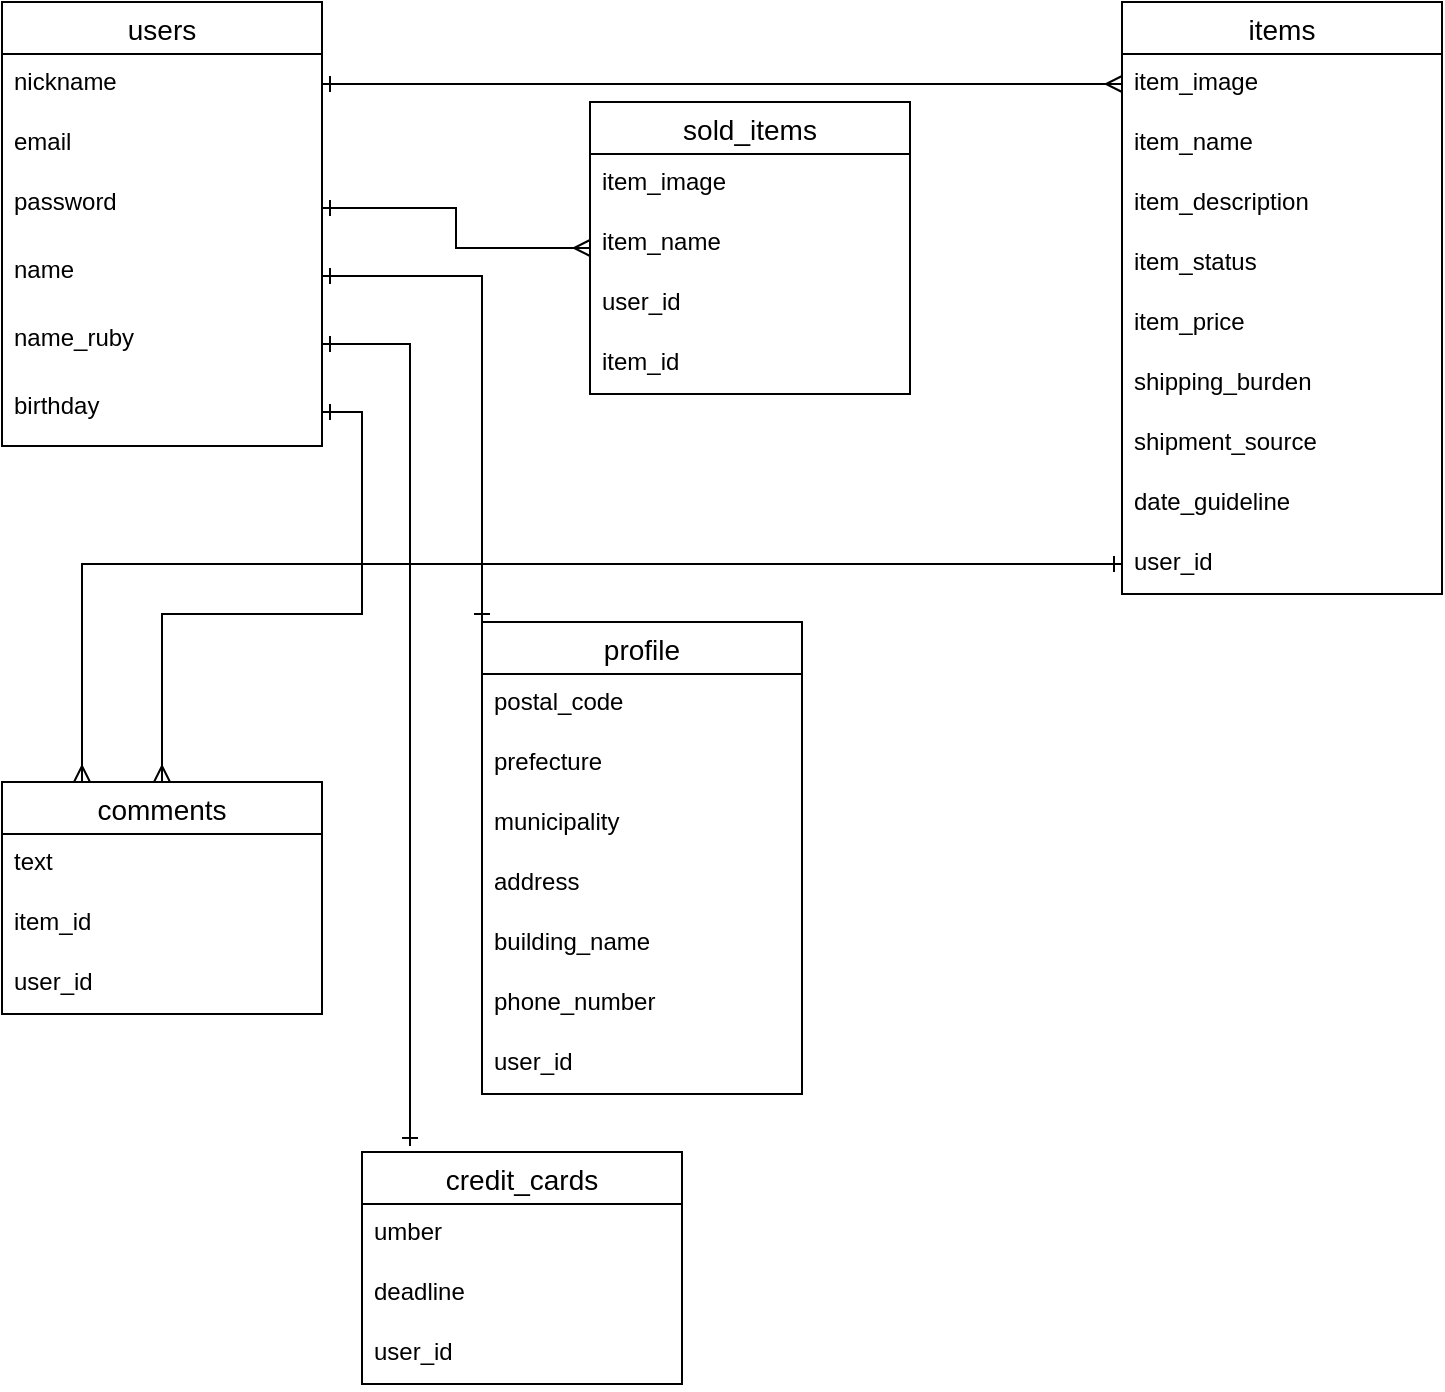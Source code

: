 <mxfile>
    <diagram id="AmzX4LEiLa-B7coYL0t0" name="ページ1">
        <mxGraphModel dx="968" dy="830" grid="1" gridSize="10" guides="1" tooltips="1" connect="1" arrows="1" fold="1" page="1" pageScale="1" pageWidth="827" pageHeight="1169" math="0" shadow="0">
            <root>
                <mxCell id="0"/>
                <mxCell id="1" parent="0"/>
                <mxCell id="KNdgHuzKxXJdAmyG9UMp-1" value="users" style="swimlane;fontStyle=0;childLayout=stackLayout;horizontal=1;startSize=26;horizontalStack=0;resizeParent=1;resizeParentMax=0;resizeLast=0;collapsible=1;marginBottom=0;align=center;fontSize=14;" vertex="1" parent="1">
                    <mxGeometry x="40" y="10" width="160" height="222" as="geometry"/>
                </mxCell>
                <mxCell id="KNdgHuzKxXJdAmyG9UMp-2" value="nickname" style="text;strokeColor=none;fillColor=none;spacingLeft=4;spacingRight=4;overflow=hidden;rotatable=0;points=[[0,0.5],[1,0.5]];portConstraint=eastwest;fontSize=12;" vertex="1" parent="KNdgHuzKxXJdAmyG9UMp-1">
                    <mxGeometry y="26" width="160" height="30" as="geometry"/>
                </mxCell>
                <mxCell id="KNdgHuzKxXJdAmyG9UMp-3" value="email" style="text;strokeColor=none;fillColor=none;spacingLeft=4;spacingRight=4;overflow=hidden;rotatable=0;points=[[0,0.5],[1,0.5]];portConstraint=eastwest;fontSize=12;" vertex="1" parent="KNdgHuzKxXJdAmyG9UMp-1">
                    <mxGeometry y="56" width="160" height="30" as="geometry"/>
                </mxCell>
                <mxCell id="KNdgHuzKxXJdAmyG9UMp-5" value="password&#10;" style="text;strokeColor=none;fillColor=none;spacingLeft=4;spacingRight=4;overflow=hidden;rotatable=0;points=[[0,0.5],[1,0.5]];portConstraint=eastwest;fontSize=12;" vertex="1" parent="KNdgHuzKxXJdAmyG9UMp-1">
                    <mxGeometry y="86" width="160" height="34" as="geometry"/>
                </mxCell>
                <mxCell id="KNdgHuzKxXJdAmyG9UMp-4" value="name" style="text;strokeColor=none;fillColor=none;spacingLeft=4;spacingRight=4;overflow=hidden;rotatable=0;points=[[0,0.5],[1,0.5]];portConstraint=eastwest;fontSize=12;" vertex="1" parent="KNdgHuzKxXJdAmyG9UMp-1">
                    <mxGeometry y="120" width="160" height="34" as="geometry"/>
                </mxCell>
                <mxCell id="KNdgHuzKxXJdAmyG9UMp-6" value="name_ruby" style="text;strokeColor=none;fillColor=none;spacingLeft=4;spacingRight=4;overflow=hidden;rotatable=0;points=[[0,0.5],[1,0.5]];portConstraint=eastwest;fontSize=12;" vertex="1" parent="KNdgHuzKxXJdAmyG9UMp-1">
                    <mxGeometry y="154" width="160" height="34" as="geometry"/>
                </mxCell>
                <mxCell id="KNdgHuzKxXJdAmyG9UMp-7" value="birthday" style="text;strokeColor=none;fillColor=none;spacingLeft=4;spacingRight=4;overflow=hidden;rotatable=0;points=[[0,0.5],[1,0.5]];portConstraint=eastwest;fontSize=12;" vertex="1" parent="KNdgHuzKxXJdAmyG9UMp-1">
                    <mxGeometry y="188" width="160" height="34" as="geometry"/>
                </mxCell>
                <mxCell id="KNdgHuzKxXJdAmyG9UMp-9" style="edgeStyle=orthogonalEdgeStyle;rounded=0;orthogonalLoop=1;jettySize=auto;html=1;exitX=1;exitY=0.5;exitDx=0;exitDy=0;" edge="1" parent="KNdgHuzKxXJdAmyG9UMp-1" source="KNdgHuzKxXJdAmyG9UMp-5" target="KNdgHuzKxXJdAmyG9UMp-5">
                    <mxGeometry relative="1" as="geometry"/>
                </mxCell>
                <mxCell id="KNdgHuzKxXJdAmyG9UMp-10" value="items" style="swimlane;fontStyle=0;childLayout=stackLayout;horizontal=1;startSize=26;horizontalStack=0;resizeParent=1;resizeParentMax=0;resizeLast=0;collapsible=1;marginBottom=0;align=center;fontSize=14;" vertex="1" parent="1">
                    <mxGeometry x="600" y="10" width="160" height="296" as="geometry"/>
                </mxCell>
                <mxCell id="KNdgHuzKxXJdAmyG9UMp-11" value="item_image" style="text;strokeColor=none;fillColor=none;spacingLeft=4;spacingRight=4;overflow=hidden;rotatable=0;points=[[0,0.5],[1,0.5]];portConstraint=eastwest;fontSize=12;" vertex="1" parent="KNdgHuzKxXJdAmyG9UMp-10">
                    <mxGeometry y="26" width="160" height="30" as="geometry"/>
                </mxCell>
                <mxCell id="KNdgHuzKxXJdAmyG9UMp-12" value="item_name" style="text;strokeColor=none;fillColor=none;spacingLeft=4;spacingRight=4;overflow=hidden;rotatable=0;points=[[0,0.5],[1,0.5]];portConstraint=eastwest;fontSize=12;" vertex="1" parent="KNdgHuzKxXJdAmyG9UMp-10">
                    <mxGeometry y="56" width="160" height="30" as="geometry"/>
                </mxCell>
                <mxCell id="KNdgHuzKxXJdAmyG9UMp-16" value="item_description" style="text;strokeColor=none;fillColor=none;spacingLeft=4;spacingRight=4;overflow=hidden;rotatable=0;points=[[0,0.5],[1,0.5]];portConstraint=eastwest;fontSize=12;" vertex="1" parent="KNdgHuzKxXJdAmyG9UMp-10">
                    <mxGeometry y="86" width="160" height="30" as="geometry"/>
                </mxCell>
                <mxCell id="KNdgHuzKxXJdAmyG9UMp-15" value="item_status" style="text;strokeColor=none;fillColor=none;spacingLeft=4;spacingRight=4;overflow=hidden;rotatable=0;points=[[0,0.5],[1,0.5]];portConstraint=eastwest;fontSize=12;" vertex="1" parent="KNdgHuzKxXJdAmyG9UMp-10">
                    <mxGeometry y="116" width="160" height="30" as="geometry"/>
                </mxCell>
                <mxCell id="KNdgHuzKxXJdAmyG9UMp-14" value="item_price" style="text;strokeColor=none;fillColor=none;spacingLeft=4;spacingRight=4;overflow=hidden;rotatable=0;points=[[0,0.5],[1,0.5]];portConstraint=eastwest;fontSize=12;" vertex="1" parent="KNdgHuzKxXJdAmyG9UMp-10">
                    <mxGeometry y="146" width="160" height="30" as="geometry"/>
                </mxCell>
                <mxCell id="KNdgHuzKxXJdAmyG9UMp-17" value="shipping_burden" style="text;strokeColor=none;fillColor=none;spacingLeft=4;spacingRight=4;overflow=hidden;rotatable=0;points=[[0,0.5],[1,0.5]];portConstraint=eastwest;fontSize=12;" vertex="1" parent="KNdgHuzKxXJdAmyG9UMp-10">
                    <mxGeometry y="176" width="160" height="30" as="geometry"/>
                </mxCell>
                <mxCell id="KNdgHuzKxXJdAmyG9UMp-19" value="shipment_source" style="text;strokeColor=none;fillColor=none;spacingLeft=4;spacingRight=4;overflow=hidden;rotatable=0;points=[[0,0.5],[1,0.5]];portConstraint=eastwest;fontSize=12;" vertex="1" parent="KNdgHuzKxXJdAmyG9UMp-10">
                    <mxGeometry y="206" width="160" height="30" as="geometry"/>
                </mxCell>
                <mxCell id="KNdgHuzKxXJdAmyG9UMp-20" value="date_guideline" style="text;strokeColor=none;fillColor=none;spacingLeft=4;spacingRight=4;overflow=hidden;rotatable=0;points=[[0,0.5],[1,0.5]];portConstraint=eastwest;fontSize=12;" vertex="1" parent="KNdgHuzKxXJdAmyG9UMp-10">
                    <mxGeometry y="236" width="160" height="30" as="geometry"/>
                </mxCell>
                <mxCell id="KNdgHuzKxXJdAmyG9UMp-13" value="user_id" style="text;strokeColor=none;fillColor=none;spacingLeft=4;spacingRight=4;overflow=hidden;rotatable=0;points=[[0,0.5],[1,0.5]];portConstraint=eastwest;fontSize=12;" vertex="1" parent="KNdgHuzKxXJdAmyG9UMp-10">
                    <mxGeometry y="266" width="160" height="30" as="geometry"/>
                </mxCell>
                <mxCell id="KNdgHuzKxXJdAmyG9UMp-21" value="comments" style="swimlane;fontStyle=0;childLayout=stackLayout;horizontal=1;startSize=26;horizontalStack=0;resizeParent=1;resizeParentMax=0;resizeLast=0;collapsible=1;marginBottom=0;align=center;fontSize=14;" vertex="1" parent="1">
                    <mxGeometry x="40" y="400" width="160" height="116" as="geometry"/>
                </mxCell>
                <mxCell id="KNdgHuzKxXJdAmyG9UMp-22" value="text" style="text;strokeColor=none;fillColor=none;spacingLeft=4;spacingRight=4;overflow=hidden;rotatable=0;points=[[0,0.5],[1,0.5]];portConstraint=eastwest;fontSize=12;" vertex="1" parent="KNdgHuzKxXJdAmyG9UMp-21">
                    <mxGeometry y="26" width="160" height="30" as="geometry"/>
                </mxCell>
                <mxCell id="KNdgHuzKxXJdAmyG9UMp-23" value="item_id" style="text;strokeColor=none;fillColor=none;spacingLeft=4;spacingRight=4;overflow=hidden;rotatable=0;points=[[0,0.5],[1,0.5]];portConstraint=eastwest;fontSize=12;" vertex="1" parent="KNdgHuzKxXJdAmyG9UMp-21">
                    <mxGeometry y="56" width="160" height="30" as="geometry"/>
                </mxCell>
                <mxCell id="KNdgHuzKxXJdAmyG9UMp-24" value="user_id" style="text;strokeColor=none;fillColor=none;spacingLeft=4;spacingRight=4;overflow=hidden;rotatable=0;points=[[0,0.5],[1,0.5]];portConstraint=eastwest;fontSize=12;" vertex="1" parent="KNdgHuzKxXJdAmyG9UMp-21">
                    <mxGeometry y="86" width="160" height="30" as="geometry"/>
                </mxCell>
                <mxCell id="KNdgHuzKxXJdAmyG9UMp-25" value="profile" style="swimlane;fontStyle=0;childLayout=stackLayout;horizontal=1;startSize=26;horizontalStack=0;resizeParent=1;resizeParentMax=0;resizeLast=0;collapsible=1;marginBottom=0;align=center;fontSize=14;" vertex="1" parent="1">
                    <mxGeometry x="280" y="320" width="160" height="236" as="geometry"/>
                </mxCell>
                <mxCell id="KNdgHuzKxXJdAmyG9UMp-26" value="postal_code" style="text;strokeColor=none;fillColor=none;spacingLeft=4;spacingRight=4;overflow=hidden;rotatable=0;points=[[0,0.5],[1,0.5]];portConstraint=eastwest;fontSize=12;" vertex="1" parent="KNdgHuzKxXJdAmyG9UMp-25">
                    <mxGeometry y="26" width="160" height="30" as="geometry"/>
                </mxCell>
                <mxCell id="KNdgHuzKxXJdAmyG9UMp-27" value="prefecture" style="text;strokeColor=none;fillColor=none;spacingLeft=4;spacingRight=4;overflow=hidden;rotatable=0;points=[[0,0.5],[1,0.5]];portConstraint=eastwest;fontSize=12;" vertex="1" parent="KNdgHuzKxXJdAmyG9UMp-25">
                    <mxGeometry y="56" width="160" height="30" as="geometry"/>
                </mxCell>
                <mxCell id="KNdgHuzKxXJdAmyG9UMp-28" value="municipality" style="text;strokeColor=none;fillColor=none;spacingLeft=4;spacingRight=4;overflow=hidden;rotatable=0;points=[[0,0.5],[1,0.5]];portConstraint=eastwest;fontSize=12;" vertex="1" parent="KNdgHuzKxXJdAmyG9UMp-25">
                    <mxGeometry y="86" width="160" height="30" as="geometry"/>
                </mxCell>
                <mxCell id="KNdgHuzKxXJdAmyG9UMp-33" value="address" style="text;strokeColor=none;fillColor=none;spacingLeft=4;spacingRight=4;overflow=hidden;rotatable=0;points=[[0,0.5],[1,0.5]];portConstraint=eastwest;fontSize=12;" vertex="1" parent="KNdgHuzKxXJdAmyG9UMp-25">
                    <mxGeometry y="116" width="160" height="30" as="geometry"/>
                </mxCell>
                <mxCell id="KNdgHuzKxXJdAmyG9UMp-29" value="building_name" style="text;strokeColor=none;fillColor=none;spacingLeft=4;spacingRight=4;overflow=hidden;rotatable=0;points=[[0,0.5],[1,0.5]];portConstraint=eastwest;fontSize=12;" vertex="1" parent="KNdgHuzKxXJdAmyG9UMp-25">
                    <mxGeometry y="146" width="160" height="30" as="geometry"/>
                </mxCell>
                <mxCell id="KNdgHuzKxXJdAmyG9UMp-32" value="phone_number" style="text;strokeColor=none;fillColor=none;spacingLeft=4;spacingRight=4;overflow=hidden;rotatable=0;points=[[0,0.5],[1,0.5]];portConstraint=eastwest;fontSize=12;" vertex="1" parent="KNdgHuzKxXJdAmyG9UMp-25">
                    <mxGeometry y="176" width="160" height="30" as="geometry"/>
                </mxCell>
                <mxCell id="KNdgHuzKxXJdAmyG9UMp-31" value="user_id" style="text;strokeColor=none;fillColor=none;spacingLeft=4;spacingRight=4;overflow=hidden;rotatable=0;points=[[0,0.5],[1,0.5]];portConstraint=eastwest;fontSize=12;" vertex="1" parent="KNdgHuzKxXJdAmyG9UMp-25">
                    <mxGeometry y="206" width="160" height="30" as="geometry"/>
                </mxCell>
                <mxCell id="KNdgHuzKxXJdAmyG9UMp-38" value="sold_items" style="swimlane;fontStyle=0;childLayout=stackLayout;horizontal=1;startSize=26;horizontalStack=0;resizeParent=1;resizeParentMax=0;resizeLast=0;collapsible=1;marginBottom=0;align=center;fontSize=14;" vertex="1" parent="1">
                    <mxGeometry x="334" y="60" width="160" height="146" as="geometry"/>
                </mxCell>
                <mxCell id="KNdgHuzKxXJdAmyG9UMp-48" value="item_image" style="text;strokeColor=none;fillColor=none;spacingLeft=4;spacingRight=4;overflow=hidden;rotatable=0;points=[[0,0.5],[1,0.5]];portConstraint=eastwest;fontSize=12;" vertex="1" parent="KNdgHuzKxXJdAmyG9UMp-38">
                    <mxGeometry y="26" width="160" height="30" as="geometry"/>
                </mxCell>
                <mxCell id="KNdgHuzKxXJdAmyG9UMp-50" value="item_name" style="text;strokeColor=none;fillColor=none;spacingLeft=4;spacingRight=4;overflow=hidden;rotatable=0;points=[[0,0.5],[1,0.5]];portConstraint=eastwest;fontSize=12;" vertex="1" parent="KNdgHuzKxXJdAmyG9UMp-38">
                    <mxGeometry y="56" width="160" height="30" as="geometry"/>
                </mxCell>
                <mxCell id="KNdgHuzKxXJdAmyG9UMp-49" value="user_id" style="text;strokeColor=none;fillColor=none;spacingLeft=4;spacingRight=4;overflow=hidden;rotatable=0;points=[[0,0.5],[1,0.5]];portConstraint=eastwest;fontSize=12;" vertex="1" parent="KNdgHuzKxXJdAmyG9UMp-38">
                    <mxGeometry y="86" width="160" height="30" as="geometry"/>
                </mxCell>
                <mxCell id="KNdgHuzKxXJdAmyG9UMp-47" value="item_id" style="text;strokeColor=none;fillColor=none;spacingLeft=4;spacingRight=4;overflow=hidden;rotatable=0;points=[[0,0.5],[1,0.5]];portConstraint=eastwest;fontSize=12;" vertex="1" parent="KNdgHuzKxXJdAmyG9UMp-38">
                    <mxGeometry y="116" width="160" height="30" as="geometry"/>
                </mxCell>
                <mxCell id="KNdgHuzKxXJdAmyG9UMp-51" value="credit_cards" style="swimlane;fontStyle=0;childLayout=stackLayout;horizontal=1;startSize=26;horizontalStack=0;resizeParent=1;resizeParentMax=0;resizeLast=0;collapsible=1;marginBottom=0;align=center;fontSize=14;" vertex="1" parent="1">
                    <mxGeometry x="220" y="585" width="160" height="116" as="geometry"/>
                </mxCell>
                <mxCell id="KNdgHuzKxXJdAmyG9UMp-52" value="umber" style="text;strokeColor=none;fillColor=none;spacingLeft=4;spacingRight=4;overflow=hidden;rotatable=0;points=[[0,0.5],[1,0.5]];portConstraint=eastwest;fontSize=12;" vertex="1" parent="KNdgHuzKxXJdAmyG9UMp-51">
                    <mxGeometry y="26" width="160" height="30" as="geometry"/>
                </mxCell>
                <mxCell id="KNdgHuzKxXJdAmyG9UMp-53" value="deadline" style="text;strokeColor=none;fillColor=none;spacingLeft=4;spacingRight=4;overflow=hidden;rotatable=0;points=[[0,0.5],[1,0.5]];portConstraint=eastwest;fontSize=12;" vertex="1" parent="KNdgHuzKxXJdAmyG9UMp-51">
                    <mxGeometry y="56" width="160" height="30" as="geometry"/>
                </mxCell>
                <mxCell id="KNdgHuzKxXJdAmyG9UMp-54" value="user_id" style="text;strokeColor=none;fillColor=none;spacingLeft=4;spacingRight=4;overflow=hidden;rotatable=0;points=[[0,0.5],[1,0.5]];portConstraint=eastwest;fontSize=12;" vertex="1" parent="KNdgHuzKxXJdAmyG9UMp-51">
                    <mxGeometry y="86" width="160" height="30" as="geometry"/>
                </mxCell>
                <mxCell id="KNdgHuzKxXJdAmyG9UMp-57" style="edgeStyle=orthogonalEdgeStyle;rounded=0;orthogonalLoop=1;jettySize=auto;html=1;exitX=1;exitY=0.5;exitDx=0;exitDy=0;entryX=0.5;entryY=0;entryDx=0;entryDy=0;startArrow=ERone;startFill=0;endArrow=ERmany;endFill=0;" edge="1" parent="1" source="KNdgHuzKxXJdAmyG9UMp-7" target="KNdgHuzKxXJdAmyG9UMp-21">
                    <mxGeometry relative="1" as="geometry"/>
                </mxCell>
                <mxCell id="KNdgHuzKxXJdAmyG9UMp-58" style="edgeStyle=orthogonalEdgeStyle;rounded=0;orthogonalLoop=1;jettySize=auto;html=1;exitX=1;exitY=0.5;exitDx=0;exitDy=0;entryX=0;entryY=0.5;entryDx=0;entryDy=0;startArrow=ERone;startFill=0;endArrow=ERmany;endFill=0;" edge="1" parent="1" source="KNdgHuzKxXJdAmyG9UMp-2" target="KNdgHuzKxXJdAmyG9UMp-11">
                    <mxGeometry relative="1" as="geometry"/>
                </mxCell>
                <mxCell id="KNdgHuzKxXJdAmyG9UMp-59" style="edgeStyle=orthogonalEdgeStyle;rounded=0;orthogonalLoop=1;jettySize=auto;html=1;exitX=1;exitY=0.5;exitDx=0;exitDy=0;entryX=0;entryY=0.5;entryDx=0;entryDy=0;startArrow=ERone;startFill=0;endArrow=ERmany;endFill=0;" edge="1" parent="1" source="KNdgHuzKxXJdAmyG9UMp-5" target="KNdgHuzKxXJdAmyG9UMp-38">
                    <mxGeometry relative="1" as="geometry"/>
                </mxCell>
                <mxCell id="KNdgHuzKxXJdAmyG9UMp-61" style="edgeStyle=orthogonalEdgeStyle;rounded=0;orthogonalLoop=1;jettySize=auto;html=1;exitX=1;exitY=0.5;exitDx=0;exitDy=0;entryX=0.15;entryY=-0.026;entryDx=0;entryDy=0;entryPerimeter=0;startArrow=ERone;startFill=0;endArrow=ERone;endFill=0;" edge="1" parent="1" source="KNdgHuzKxXJdAmyG9UMp-6" target="KNdgHuzKxXJdAmyG9UMp-51">
                    <mxGeometry relative="1" as="geometry"/>
                </mxCell>
                <mxCell id="KNdgHuzKxXJdAmyG9UMp-63" style="edgeStyle=orthogonalEdgeStyle;rounded=0;orthogonalLoop=1;jettySize=auto;html=1;exitX=1;exitY=0.5;exitDx=0;exitDy=0;entryX=0;entryY=0;entryDx=0;entryDy=0;startArrow=ERone;startFill=0;endArrow=ERone;endFill=0;" edge="1" parent="1" source="KNdgHuzKxXJdAmyG9UMp-4" target="KNdgHuzKxXJdAmyG9UMp-25">
                    <mxGeometry relative="1" as="geometry"/>
                </mxCell>
                <mxCell id="KNdgHuzKxXJdAmyG9UMp-64" style="edgeStyle=orthogonalEdgeStyle;rounded=0;orthogonalLoop=1;jettySize=auto;html=1;exitX=0;exitY=0.5;exitDx=0;exitDy=0;entryX=0.25;entryY=0;entryDx=0;entryDy=0;startArrow=ERone;startFill=0;endArrow=ERmany;endFill=0;" edge="1" parent="1" source="KNdgHuzKxXJdAmyG9UMp-13" target="KNdgHuzKxXJdAmyG9UMp-21">
                    <mxGeometry relative="1" as="geometry"/>
                </mxCell>
            </root>
        </mxGraphModel>
    </diagram>
</mxfile>